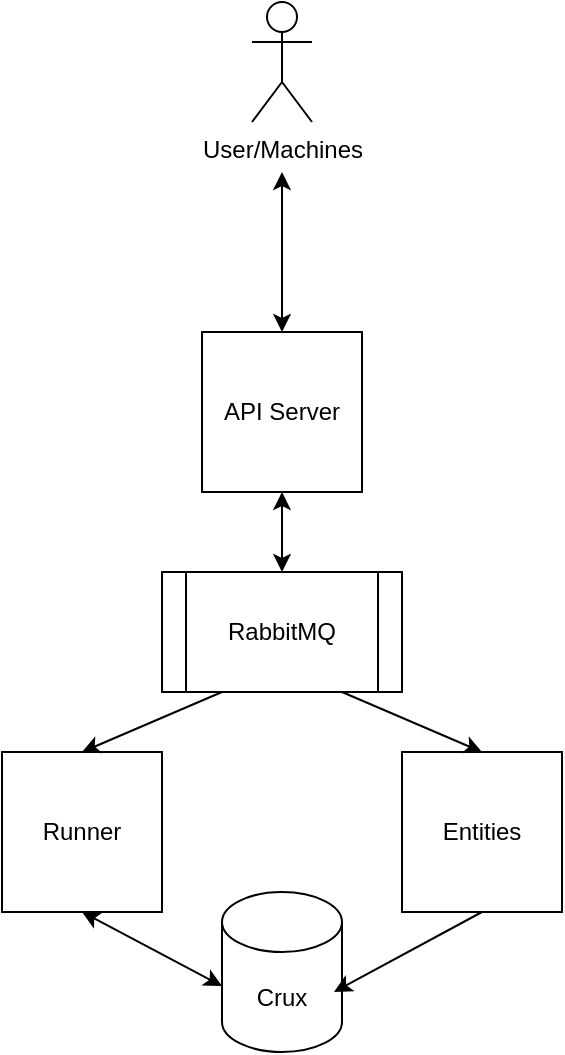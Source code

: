 <mxfile version="13.7.5" type="device"><diagram id="u2HdFIqsvDZ5OT0abfon" name="Page-1"><mxGraphModel dx="2066" dy="1168" grid="1" gridSize="10" guides="1" tooltips="1" connect="1" arrows="1" fold="1" page="1" pageScale="1" pageWidth="827" pageHeight="1169" math="0" shadow="0"><root><mxCell id="0"/><mxCell id="1" parent="0"/><mxCell id="5A1GfV5-1sCWm8heVfL--1" value="RabbitMQ" style="shape=process;whiteSpace=wrap;html=1;backgroundOutline=1;" vertex="1" parent="1"><mxGeometry x="354" y="370" width="120" height="60" as="geometry"/></mxCell><mxCell id="5A1GfV5-1sCWm8heVfL--2" value="API Server" style="whiteSpace=wrap;html=1;aspect=fixed;" vertex="1" parent="1"><mxGeometry x="374" y="250" width="80" height="80" as="geometry"/></mxCell><mxCell id="5A1GfV5-1sCWm8heVfL--3" value="Runner" style="whiteSpace=wrap;html=1;aspect=fixed;" vertex="1" parent="1"><mxGeometry x="274" y="460" width="80" height="80" as="geometry"/></mxCell><mxCell id="5A1GfV5-1sCWm8heVfL--4" value="Entities" style="whiteSpace=wrap;html=1;aspect=fixed;" vertex="1" parent="1"><mxGeometry x="474" y="460" width="80" height="80" as="geometry"/></mxCell><mxCell id="5A1GfV5-1sCWm8heVfL--5" value="Crux" style="shape=cylinder3;whiteSpace=wrap;html=1;boundedLbl=1;backgroundOutline=1;size=15;" vertex="1" parent="1"><mxGeometry x="384" y="530" width="60" height="80" as="geometry"/></mxCell><mxCell id="5A1GfV5-1sCWm8heVfL--7" value="User/Machines" style="shape=umlActor;verticalLabelPosition=bottom;verticalAlign=top;html=1;outlineConnect=0;" vertex="1" parent="1"><mxGeometry x="399" y="85" width="30" height="60" as="geometry"/></mxCell><mxCell id="5A1GfV5-1sCWm8heVfL--11" value="" style="endArrow=classic;startArrow=classic;html=1;" edge="1" parent="1"><mxGeometry width="50" height="50" relative="1" as="geometry"><mxPoint x="414" y="250" as="sourcePoint"/><mxPoint x="414" y="170" as="targetPoint"/></mxGeometry></mxCell><mxCell id="5A1GfV5-1sCWm8heVfL--12" value="" style="endArrow=classic;startArrow=classic;html=1;entryX=0.5;entryY=1;entryDx=0;entryDy=0;" edge="1" parent="1" target="5A1GfV5-1sCWm8heVfL--2"><mxGeometry width="50" height="50" relative="1" as="geometry"><mxPoint x="414" y="370" as="sourcePoint"/><mxPoint x="464" y="320" as="targetPoint"/></mxGeometry></mxCell><mxCell id="5A1GfV5-1sCWm8heVfL--13" value="" style="endArrow=classic;html=1;exitX=0.5;exitY=1;exitDx=0;exitDy=0;" edge="1" parent="1" source="5A1GfV5-1sCWm8heVfL--4"><mxGeometry width="50" height="50" relative="1" as="geometry"><mxPoint x="390" y="630" as="sourcePoint"/><mxPoint x="440" y="580" as="targetPoint"/></mxGeometry></mxCell><mxCell id="5A1GfV5-1sCWm8heVfL--14" value="" style="endArrow=classic;startArrow=classic;html=1;exitX=0.5;exitY=1;exitDx=0;exitDy=0;entryX=0;entryY=0.588;entryDx=0;entryDy=0;entryPerimeter=0;" edge="1" parent="1" source="5A1GfV5-1sCWm8heVfL--3" target="5A1GfV5-1sCWm8heVfL--5"><mxGeometry width="50" height="50" relative="1" as="geometry"><mxPoint x="390" y="630" as="sourcePoint"/><mxPoint x="440" y="580" as="targetPoint"/></mxGeometry></mxCell><mxCell id="5A1GfV5-1sCWm8heVfL--18" value="" style="endArrow=classic;html=1;exitX=0.25;exitY=1;exitDx=0;exitDy=0;entryX=0.5;entryY=0;entryDx=0;entryDy=0;" edge="1" parent="1" source="5A1GfV5-1sCWm8heVfL--1" target="5A1GfV5-1sCWm8heVfL--3"><mxGeometry width="50" height="50" relative="1" as="geometry"><mxPoint x="390" y="630" as="sourcePoint"/><mxPoint x="440" y="580" as="targetPoint"/></mxGeometry></mxCell><mxCell id="5A1GfV5-1sCWm8heVfL--20" value="" style="endArrow=classic;html=1;exitX=0.75;exitY=1;exitDx=0;exitDy=0;entryX=0.5;entryY=0;entryDx=0;entryDy=0;" edge="1" parent="1" source="5A1GfV5-1sCWm8heVfL--1" target="5A1GfV5-1sCWm8heVfL--4"><mxGeometry width="50" height="50" relative="1" as="geometry"><mxPoint x="390" y="630" as="sourcePoint"/><mxPoint x="440" y="580" as="targetPoint"/></mxGeometry></mxCell></root></mxGraphModel></diagram></mxfile>